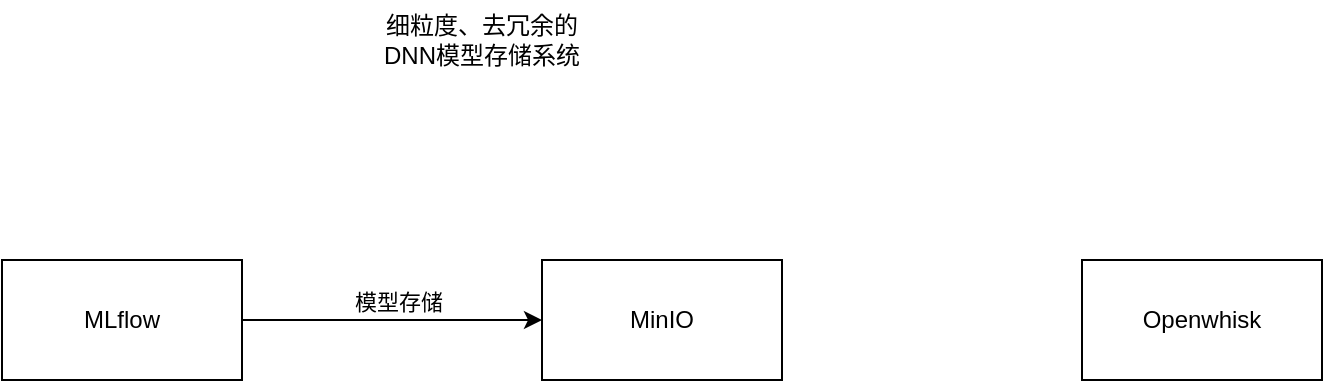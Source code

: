 <mxfile version="21.1.5" type="device">
  <diagram name="Page-1" id="9f46799a-70d6-373c-8497-bfd2d4cc107f">
    <mxGraphModel dx="1050" dy="573" grid="1" gridSize="10" guides="1" tooltips="1" connect="1" arrows="1" fold="1" page="1" pageScale="1" pageWidth="1169" pageHeight="826" math="0" shadow="0">
      <root>
        <mxCell id="0" />
        <mxCell id="1" parent="0" />
        <mxCell id="YJ_kkAvTKcPaQHfOlxLz-1" value="MLflow" style="rounded=0;whiteSpace=wrap;html=1;" vertex="1" parent="1">
          <mxGeometry x="180" y="280" width="120" height="60" as="geometry" />
        </mxCell>
        <mxCell id="YJ_kkAvTKcPaQHfOlxLz-2" value="MinIO" style="rounded=0;whiteSpace=wrap;html=1;" vertex="1" parent="1">
          <mxGeometry x="450" y="280" width="120" height="60" as="geometry" />
        </mxCell>
        <mxCell id="YJ_kkAvTKcPaQHfOlxLz-3" value="Openwhisk" style="rounded=0;whiteSpace=wrap;html=1;" vertex="1" parent="1">
          <mxGeometry x="720" y="280" width="120" height="60" as="geometry" />
        </mxCell>
        <mxCell id="YJ_kkAvTKcPaQHfOlxLz-4" value="" style="endArrow=classic;html=1;rounded=0;entryX=0;entryY=0.5;entryDx=0;entryDy=0;" edge="1" parent="1" target="YJ_kkAvTKcPaQHfOlxLz-2">
          <mxGeometry width="50" height="50" relative="1" as="geometry">
            <mxPoint x="300" y="310" as="source" />
            <mxPoint x="420" y="310" as="target" />
          </mxGeometry>
        </mxCell>
        <mxCell id="YJ_kkAvTKcPaQHfOlxLz-5" value="模型注册&lt;br&gt;元数据管理" style="edgeLabel;html=1;align=center;verticalAlign=middle;resizable=0;" vertex="1" connectable="0" parent="YJ_kkAvTKcPaQHfOlxLz-4">
          <mxGeometry x="-0.1" y="-1" relative="1" as="geometry">
            <mxPoint x="10" y="-10" as="offset" />
          </mxGeometry>
        </mxCell>
        <mxCell id="YJ_kkAvTKcPaQHfOlxLz-6" value="" style="endArrow=classic;html=1;rounded=0;entryX=0;entryY=0.5;entryDx=0;entryDy=0;" edge="1" parent="1" target="YJ_kkAvTKcPaQHfOlxLz-3">
          <mxGeometry width="50" height="50" relative="1" as="geometry">
            <mxPoint x="570" y="310" as="source" />
            <mxPoint x="690" y="310" as="target" />
          </mxGeometry>
        </mxCell>
        <mxCell id="YJ_kkAvTKcPaQHfOlxLz-7" value="模型推理" style="edgeLabel;html=1;align=center;verticalAlign=middle;resizable=0;" vertex="1" connectable="0" parent="YJ_kkAvTKcPaQHfOlxLz-6">
          <mxGeometry x="-0.1" y="-1" relative="1" as="geometry">
            <mxPoint x="10" y="-10" as="offset" />
          </mxGeometry>
        </mxCell>
        <mxCell id="YJ_kkAvTKcPaQHfOlxLz-8" value="" style="endArrow=classic;html=1;rounded=0;exitX=1;exitY=0.5;exitDx=0;exitDy=0;entryX=0;entryY=0.5;entryDx=0;entryDy=0;" edge="1" parent="1" source="YJ_kkAvTKcPaQHfOlxLz-1" target="YJ_kkAvTKcPaQHfOlxLz-2">
          <mxGeometry width="50" height="50" relative="1" as="geometry">
            <mxPoint x="390" y="310" as="source" />
            <mxPoint x="540" y="310" as="target" />
          </mxGeometry>
        </mxCell>
        <mxCell id="YJ_kkAvTKcPaQHfOlxLz-9" value="模型存储" style="edgeLabel;html=1;align=center;verticalAlign=middle;resizable=0;" vertex="1" connectable="0" parent="YJ_kkAvTKcPaQHfOlxLz-8">
          <mxGeometry x="-0.1" y="-1" relative="1" as="geometry">
            <mxPoint x="10" y="-10" as="offset" />
          </mxGeometry>
        </mxCell>
        <mxCell id="YJ_kkAvTKcPaQHfOlxLz-10" value="细粒度、去冗余的&lt;br&gt;DNN模型存储系统" style="text;html=1;strokeColor=none;fillColor=none;align=center;verticalAlign=middle;whiteSpace=wrap;rounded=0;" vertex="1" parent="1">
          <mxGeometry x="330" y="150" width="180" height="40" as="geometry" />
        </mxCell>
      </root>
    </mxGraphModel>
  </diagram>
</mxfile>
